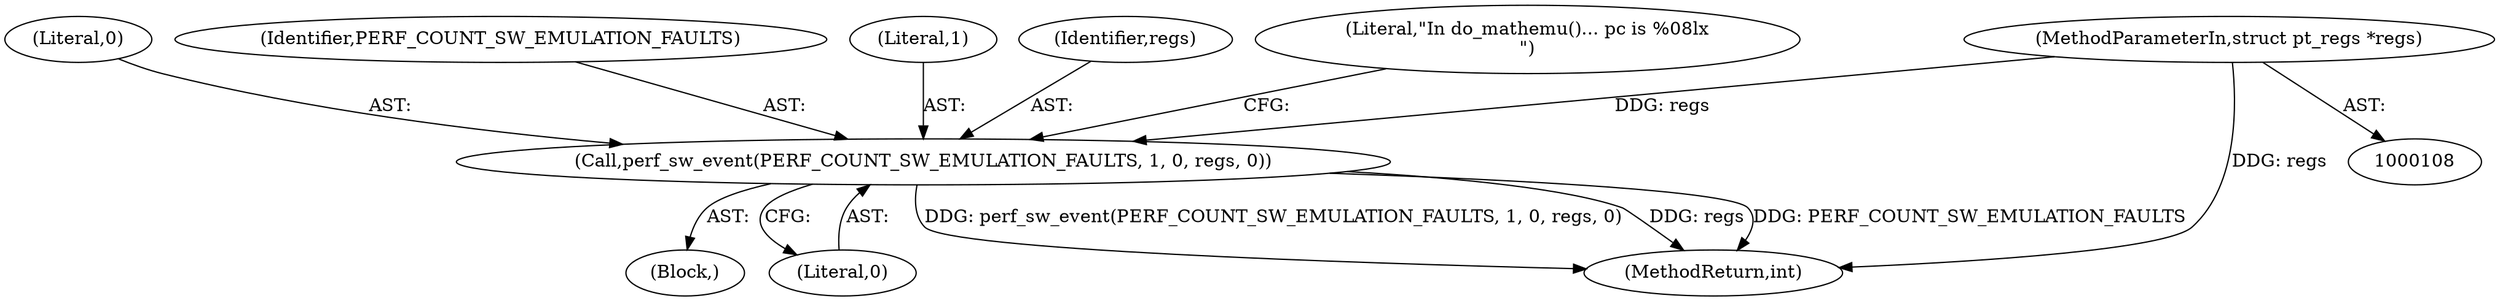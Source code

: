 digraph "1_linux_a8b0ca17b80e92faab46ee7179ba9e99ccb61233_41@del" {
"1000118" [label="(Call,perf_sw_event(PERF_COUNT_SW_EMULATION_FAULTS, 1, 0, regs, 0))"];
"1000109" [label="(MethodParameterIn,struct pt_regs *regs)"];
"1000121" [label="(Literal,0)"];
"1000111" [label="(Block,)"];
"1000123" [label="(Literal,0)"];
"1000109" [label="(MethodParameterIn,struct pt_regs *regs)"];
"1000119" [label="(Identifier,PERF_COUNT_SW_EMULATION_FAULTS)"];
"1000120" [label="(Literal,1)"];
"1000122" [label="(Identifier,regs)"];
"1000125" [label="(Literal,\"In do_mathemu()... pc is %08lx\n\")"];
"1000118" [label="(Call,perf_sw_event(PERF_COUNT_SW_EMULATION_FAULTS, 1, 0, regs, 0))"];
"1000298" [label="(MethodReturn,int)"];
"1000118" -> "1000111"  [label="AST: "];
"1000118" -> "1000123"  [label="CFG: "];
"1000119" -> "1000118"  [label="AST: "];
"1000120" -> "1000118"  [label="AST: "];
"1000121" -> "1000118"  [label="AST: "];
"1000122" -> "1000118"  [label="AST: "];
"1000123" -> "1000118"  [label="AST: "];
"1000125" -> "1000118"  [label="CFG: "];
"1000118" -> "1000298"  [label="DDG: perf_sw_event(PERF_COUNT_SW_EMULATION_FAULTS, 1, 0, regs, 0)"];
"1000118" -> "1000298"  [label="DDG: regs"];
"1000118" -> "1000298"  [label="DDG: PERF_COUNT_SW_EMULATION_FAULTS"];
"1000109" -> "1000118"  [label="DDG: regs"];
"1000109" -> "1000108"  [label="AST: "];
"1000109" -> "1000298"  [label="DDG: regs"];
}

